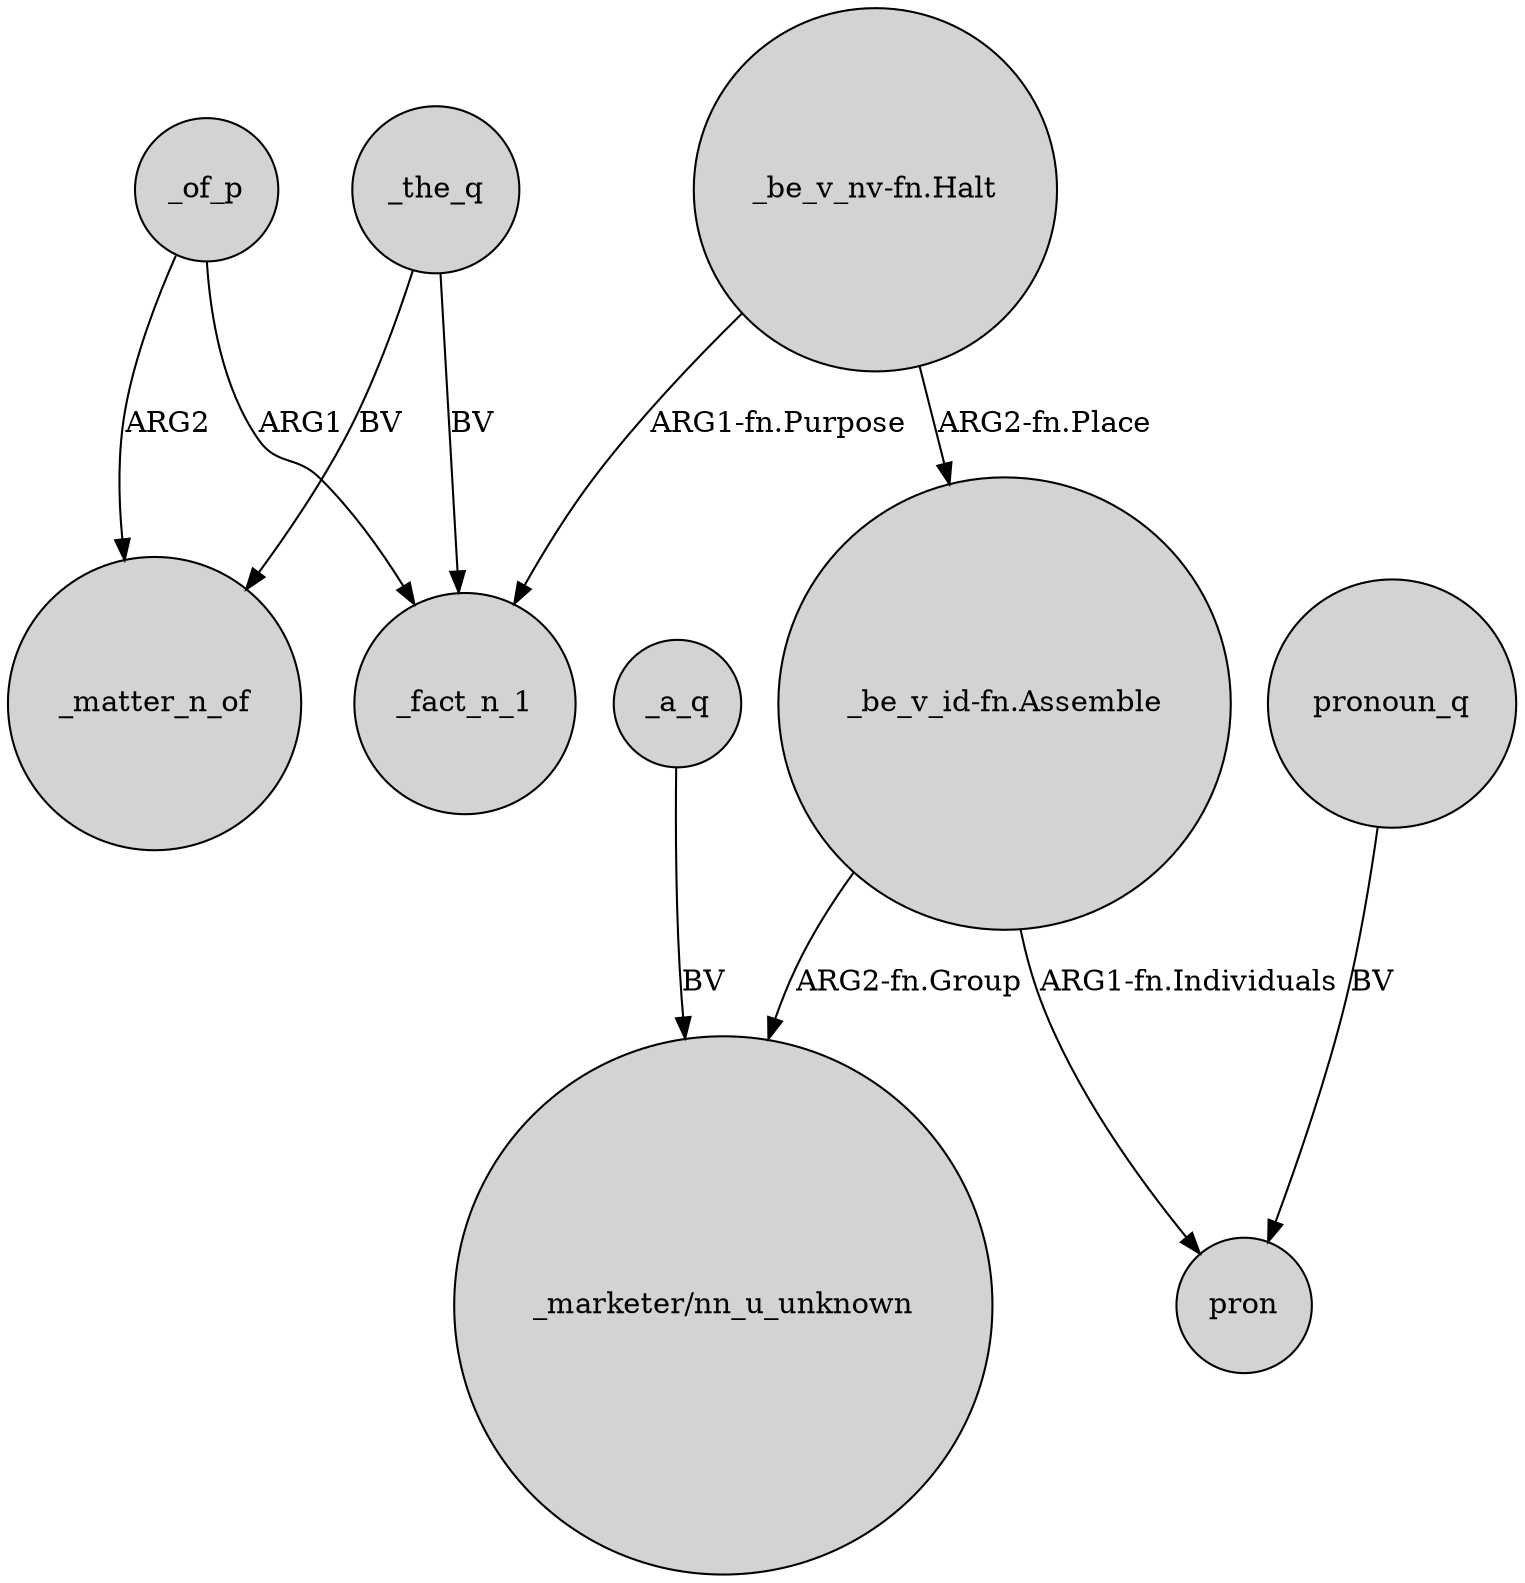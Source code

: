 digraph {
	node [shape=circle style=filled]
	_the_q -> _matter_n_of [label=BV]
	"_be_v_nv-fn.Halt" -> _fact_n_1 [label="ARG1-fn.Purpose"]
	_the_q -> _fact_n_1 [label=BV]
	"_be_v_nv-fn.Halt" -> "_be_v_id-fn.Assemble" [label="ARG2-fn.Place"]
	_of_p -> _matter_n_of [label=ARG2]
	"_be_v_id-fn.Assemble" -> "_marketer/nn_u_unknown" [label="ARG2-fn.Group"]
	"_be_v_id-fn.Assemble" -> pron [label="ARG1-fn.Individuals"]
	pronoun_q -> pron [label=BV]
	_of_p -> _fact_n_1 [label=ARG1]
	_a_q -> "_marketer/nn_u_unknown" [label=BV]
}
